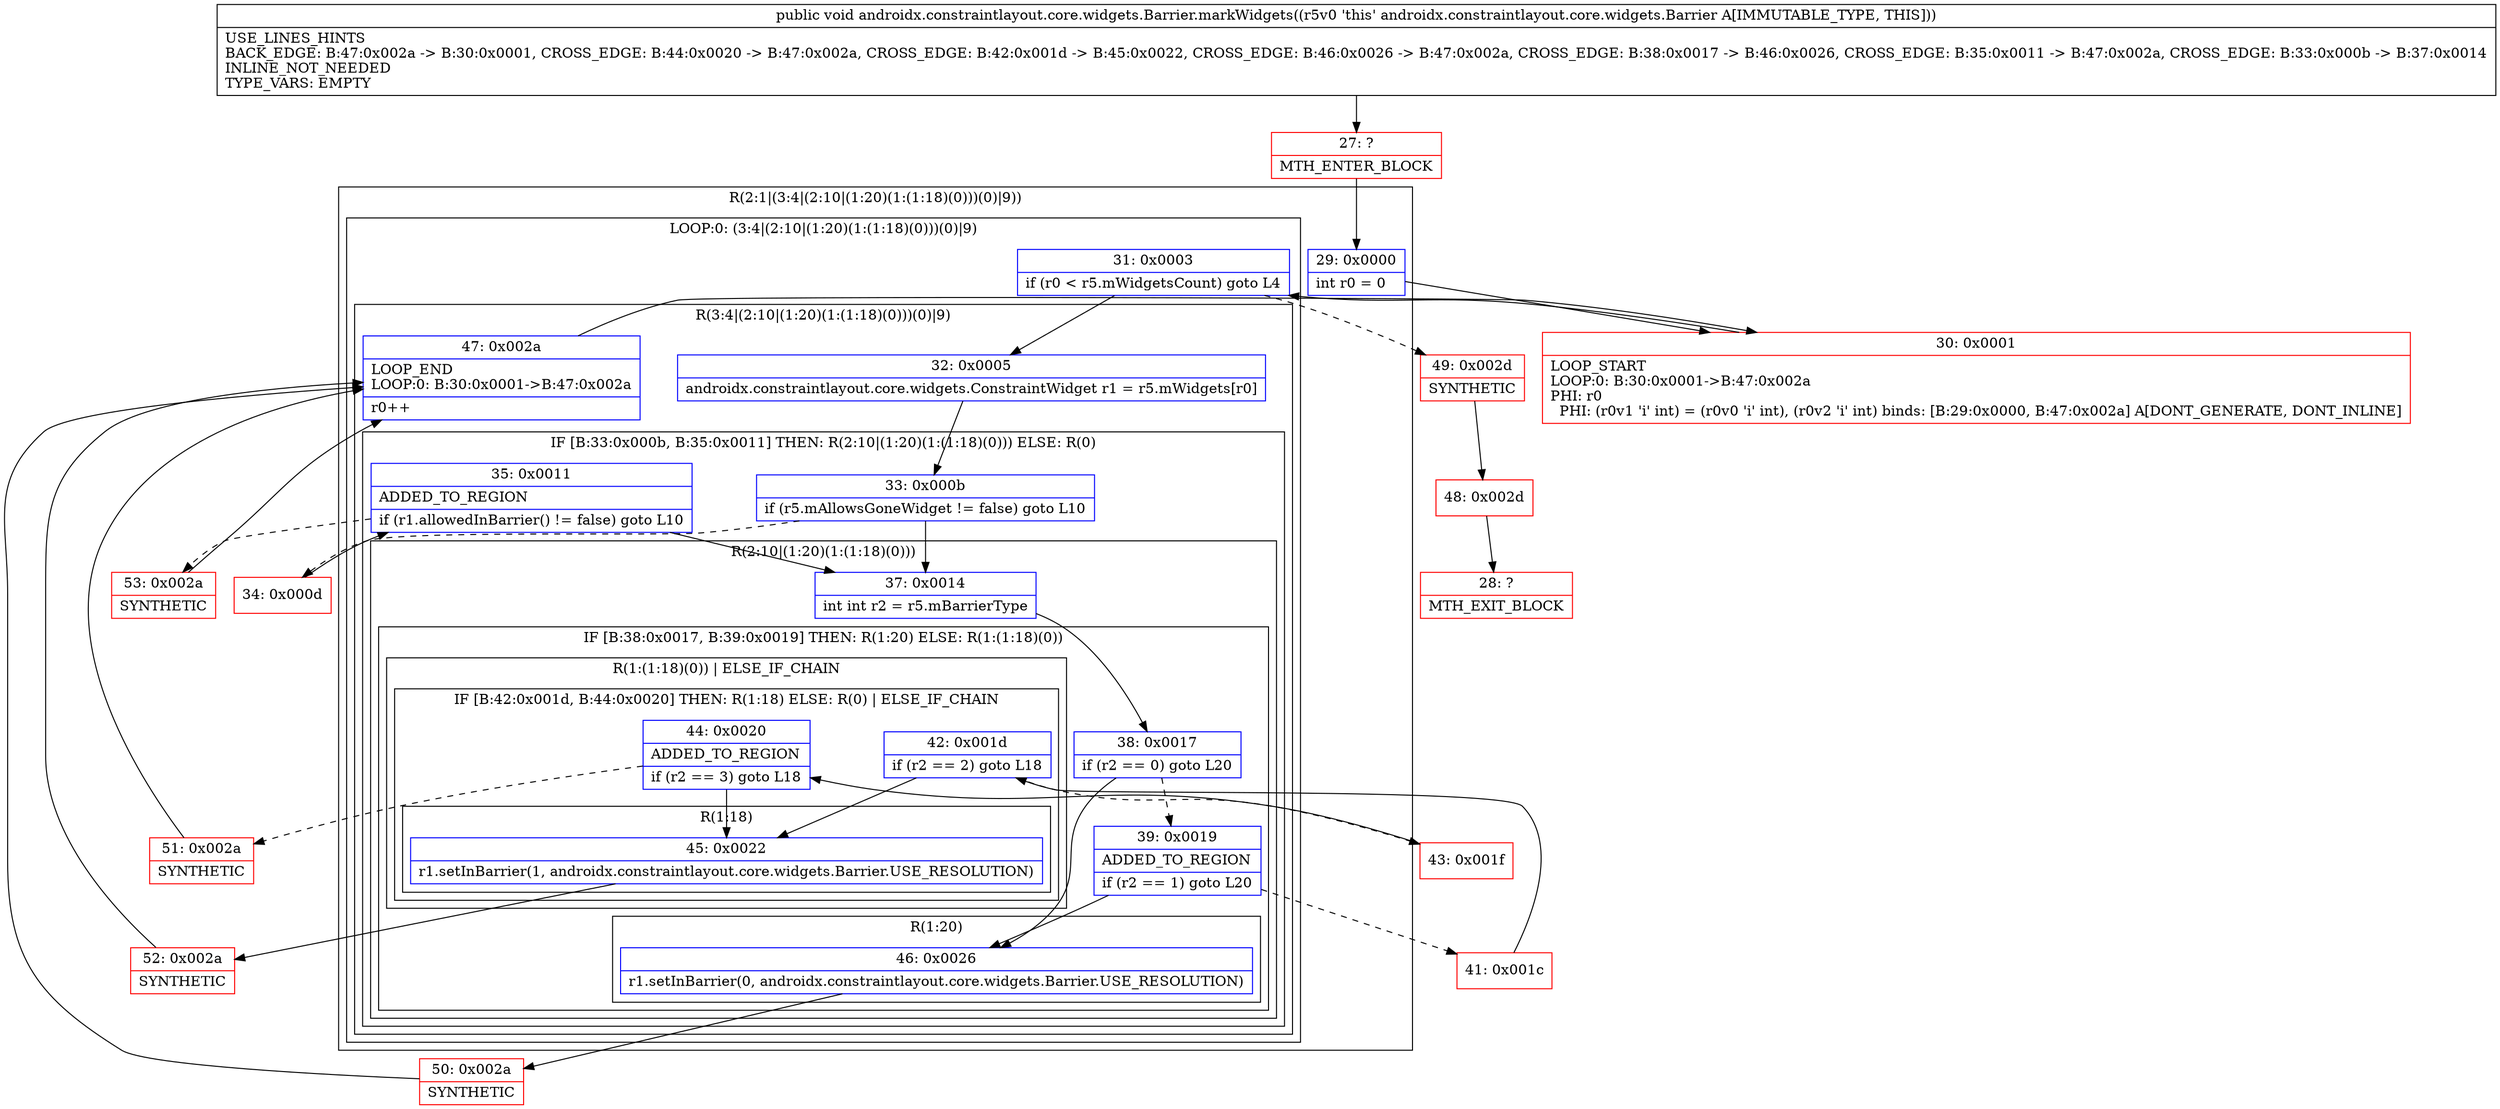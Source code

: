 digraph "CFG forandroidx.constraintlayout.core.widgets.Barrier.markWidgets()V" {
subgraph cluster_Region_1440111406 {
label = "R(2:1|(3:4|(2:10|(1:20)(1:(1:18)(0)))(0)|9))";
node [shape=record,color=blue];
Node_29 [shape=record,label="{29\:\ 0x0000|int r0 = 0\l}"];
subgraph cluster_LoopRegion_1617576169 {
label = "LOOP:0: (3:4|(2:10|(1:20)(1:(1:18)(0)))(0)|9)";
node [shape=record,color=blue];
Node_31 [shape=record,label="{31\:\ 0x0003|if (r0 \< r5.mWidgetsCount) goto L4\l}"];
subgraph cluster_Region_1632250498 {
label = "R(3:4|(2:10|(1:20)(1:(1:18)(0)))(0)|9)";
node [shape=record,color=blue];
Node_32 [shape=record,label="{32\:\ 0x0005|androidx.constraintlayout.core.widgets.ConstraintWidget r1 = r5.mWidgets[r0]\l}"];
subgraph cluster_IfRegion_906199565 {
label = "IF [B:33:0x000b, B:35:0x0011] THEN: R(2:10|(1:20)(1:(1:18)(0))) ELSE: R(0)";
node [shape=record,color=blue];
Node_33 [shape=record,label="{33\:\ 0x000b|if (r5.mAllowsGoneWidget != false) goto L10\l}"];
Node_35 [shape=record,label="{35\:\ 0x0011|ADDED_TO_REGION\l|if (r1.allowedInBarrier() != false) goto L10\l}"];
subgraph cluster_Region_1394272202 {
label = "R(2:10|(1:20)(1:(1:18)(0)))";
node [shape=record,color=blue];
Node_37 [shape=record,label="{37\:\ 0x0014|int int r2 = r5.mBarrierType\l}"];
subgraph cluster_IfRegion_2040726606 {
label = "IF [B:38:0x0017, B:39:0x0019] THEN: R(1:20) ELSE: R(1:(1:18)(0))";
node [shape=record,color=blue];
Node_38 [shape=record,label="{38\:\ 0x0017|if (r2 == 0) goto L20\l}"];
Node_39 [shape=record,label="{39\:\ 0x0019|ADDED_TO_REGION\l|if (r2 == 1) goto L20\l}"];
subgraph cluster_Region_1366012104 {
label = "R(1:20)";
node [shape=record,color=blue];
Node_46 [shape=record,label="{46\:\ 0x0026|r1.setInBarrier(0, androidx.constraintlayout.core.widgets.Barrier.USE_RESOLUTION)\l}"];
}
subgraph cluster_Region_559736801 {
label = "R(1:(1:18)(0)) | ELSE_IF_CHAIN\l";
node [shape=record,color=blue];
subgraph cluster_IfRegion_1975653954 {
label = "IF [B:42:0x001d, B:44:0x0020] THEN: R(1:18) ELSE: R(0) | ELSE_IF_CHAIN\l";
node [shape=record,color=blue];
Node_42 [shape=record,label="{42\:\ 0x001d|if (r2 == 2) goto L18\l}"];
Node_44 [shape=record,label="{44\:\ 0x0020|ADDED_TO_REGION\l|if (r2 == 3) goto L18\l}"];
subgraph cluster_Region_1672793860 {
label = "R(1:18)";
node [shape=record,color=blue];
Node_45 [shape=record,label="{45\:\ 0x0022|r1.setInBarrier(1, androidx.constraintlayout.core.widgets.Barrier.USE_RESOLUTION)\l}"];
}
subgraph cluster_Region_325376868 {
label = "R(0)";
node [shape=record,color=blue];
}
}
}
}
}
subgraph cluster_Region_1885201015 {
label = "R(0)";
node [shape=record,color=blue];
}
}
Node_47 [shape=record,label="{47\:\ 0x002a|LOOP_END\lLOOP:0: B:30:0x0001\-\>B:47:0x002a\l|r0++\l}"];
}
}
}
Node_27 [shape=record,color=red,label="{27\:\ ?|MTH_ENTER_BLOCK\l}"];
Node_30 [shape=record,color=red,label="{30\:\ 0x0001|LOOP_START\lLOOP:0: B:30:0x0001\-\>B:47:0x002a\lPHI: r0 \l  PHI: (r0v1 'i' int) = (r0v0 'i' int), (r0v2 'i' int) binds: [B:29:0x0000, B:47:0x002a] A[DONT_GENERATE, DONT_INLINE]\l}"];
Node_34 [shape=record,color=red,label="{34\:\ 0x000d}"];
Node_53 [shape=record,color=red,label="{53\:\ 0x002a|SYNTHETIC\l}"];
Node_41 [shape=record,color=red,label="{41\:\ 0x001c}"];
Node_43 [shape=record,color=red,label="{43\:\ 0x001f}"];
Node_51 [shape=record,color=red,label="{51\:\ 0x002a|SYNTHETIC\l}"];
Node_52 [shape=record,color=red,label="{52\:\ 0x002a|SYNTHETIC\l}"];
Node_50 [shape=record,color=red,label="{50\:\ 0x002a|SYNTHETIC\l}"];
Node_49 [shape=record,color=red,label="{49\:\ 0x002d|SYNTHETIC\l}"];
Node_48 [shape=record,color=red,label="{48\:\ 0x002d}"];
Node_28 [shape=record,color=red,label="{28\:\ ?|MTH_EXIT_BLOCK\l}"];
MethodNode[shape=record,label="{public void androidx.constraintlayout.core.widgets.Barrier.markWidgets((r5v0 'this' androidx.constraintlayout.core.widgets.Barrier A[IMMUTABLE_TYPE, THIS]))  | USE_LINES_HINTS\lBACK_EDGE: B:47:0x002a \-\> B:30:0x0001, CROSS_EDGE: B:44:0x0020 \-\> B:47:0x002a, CROSS_EDGE: B:42:0x001d \-\> B:45:0x0022, CROSS_EDGE: B:46:0x0026 \-\> B:47:0x002a, CROSS_EDGE: B:38:0x0017 \-\> B:46:0x0026, CROSS_EDGE: B:35:0x0011 \-\> B:47:0x002a, CROSS_EDGE: B:33:0x000b \-\> B:37:0x0014\lINLINE_NOT_NEEDED\lTYPE_VARS: EMPTY\l}"];
MethodNode -> Node_27;Node_29 -> Node_30;
Node_31 -> Node_32;
Node_31 -> Node_49[style=dashed];
Node_32 -> Node_33;
Node_33 -> Node_34[style=dashed];
Node_33 -> Node_37;
Node_35 -> Node_37;
Node_35 -> Node_53[style=dashed];
Node_37 -> Node_38;
Node_38 -> Node_39[style=dashed];
Node_38 -> Node_46;
Node_39 -> Node_41[style=dashed];
Node_39 -> Node_46;
Node_46 -> Node_50;
Node_42 -> Node_43[style=dashed];
Node_42 -> Node_45;
Node_44 -> Node_45;
Node_44 -> Node_51[style=dashed];
Node_45 -> Node_52;
Node_47 -> Node_30;
Node_27 -> Node_29;
Node_30 -> Node_31;
Node_34 -> Node_35;
Node_53 -> Node_47;
Node_41 -> Node_42;
Node_43 -> Node_44;
Node_51 -> Node_47;
Node_52 -> Node_47;
Node_50 -> Node_47;
Node_49 -> Node_48;
Node_48 -> Node_28;
}

